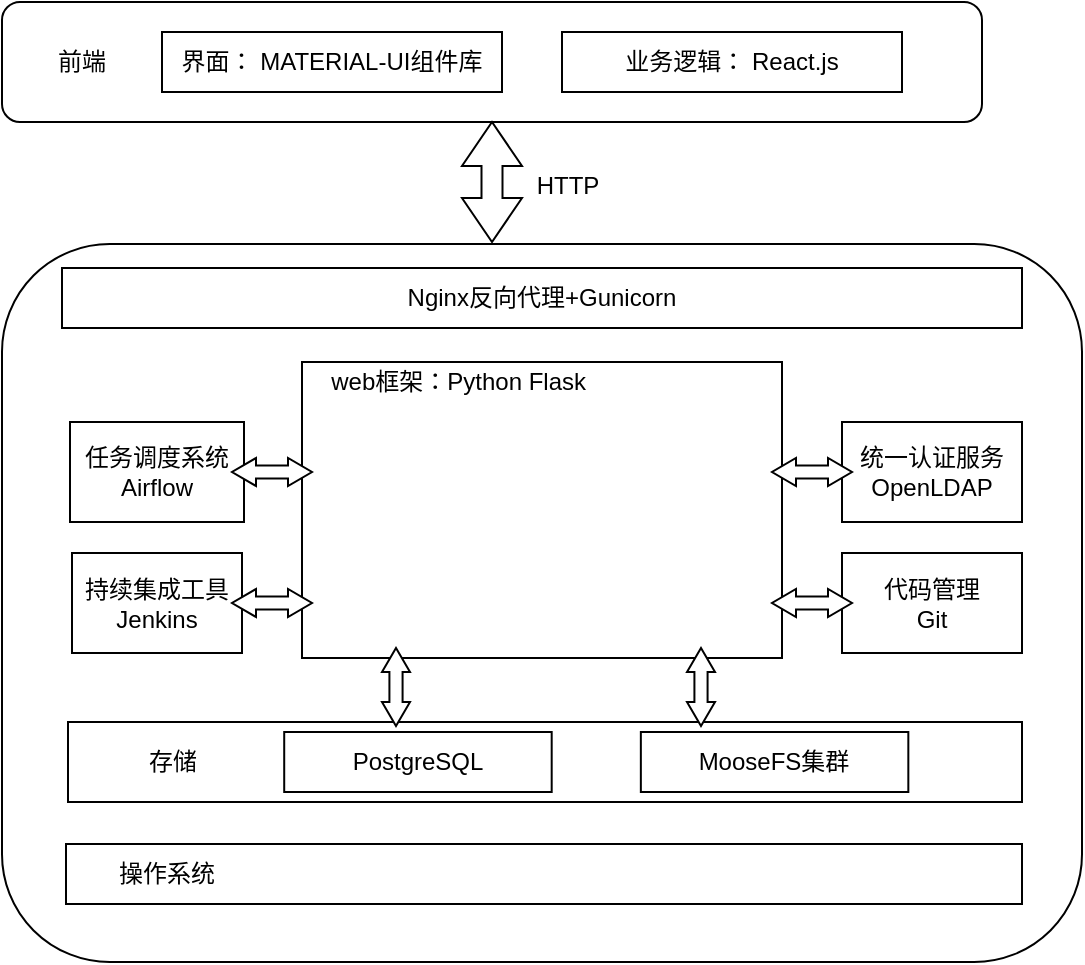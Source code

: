 <mxfile version="14.6.6" type="github">
  <diagram id="vNM15qeYT9EExKCgJNkL" name="第 1 页">
    <mxGraphModel dx="782" dy="381" grid="1" gridSize="10" guides="1" tooltips="1" connect="1" arrows="1" fold="1" page="1" pageScale="1" pageWidth="827" pageHeight="1169" math="0" shadow="0">
      <root>
        <mxCell id="0" />
        <mxCell id="1" parent="0" />
        <mxCell id="6xyBLph1M2rWBh-eGpku-1" value="" style="rounded=1;whiteSpace=wrap;html=1;" vertex="1" parent="1">
          <mxGeometry x="100" y="70" width="490" height="60" as="geometry" />
        </mxCell>
        <mxCell id="6xyBLph1M2rWBh-eGpku-2" value="前端" style="text;html=1;strokeColor=none;fillColor=none;align=center;verticalAlign=middle;whiteSpace=wrap;rounded=0;" vertex="1" parent="1">
          <mxGeometry x="120" y="90" width="40" height="20" as="geometry" />
        </mxCell>
        <mxCell id="6xyBLph1M2rWBh-eGpku-3" value="界面： MATERIAL-UI组件库" style="rounded=0;whiteSpace=wrap;html=1;" vertex="1" parent="1">
          <mxGeometry x="180" y="85" width="170" height="30" as="geometry" />
        </mxCell>
        <mxCell id="6xyBLph1M2rWBh-eGpku-4" value="业务逻辑： React.js" style="rounded=0;whiteSpace=wrap;html=1;" vertex="1" parent="1">
          <mxGeometry x="380" y="85" width="170" height="30" as="geometry" />
        </mxCell>
        <mxCell id="6xyBLph1M2rWBh-eGpku-7" value="" style="html=1;shadow=0;dashed=0;align=center;verticalAlign=middle;shape=mxgraph.arrows2.twoWayArrow;dy=0.65;dx=22;rotation=90;" vertex="1" parent="1">
          <mxGeometry x="315" y="145" width="60" height="30" as="geometry" />
        </mxCell>
        <mxCell id="6xyBLph1M2rWBh-eGpku-8" value="HTTP" style="text;html=1;strokeColor=none;fillColor=none;align=center;verticalAlign=middle;whiteSpace=wrap;rounded=0;" vertex="1" parent="1">
          <mxGeometry x="363" y="152" width="40" height="20" as="geometry" />
        </mxCell>
        <mxCell id="6xyBLph1M2rWBh-eGpku-9" value="" style="rounded=1;whiteSpace=wrap;html=1;" vertex="1" parent="1">
          <mxGeometry x="100" y="191" width="540" height="359" as="geometry" />
        </mxCell>
        <mxCell id="6xyBLph1M2rWBh-eGpku-10" value="Nginx反向代理+Gunicorn" style="rounded=0;whiteSpace=wrap;html=1;" vertex="1" parent="1">
          <mxGeometry x="130" y="203" width="480" height="30" as="geometry" />
        </mxCell>
        <mxCell id="6xyBLph1M2rWBh-eGpku-11" value="" style="rounded=0;whiteSpace=wrap;html=1;" vertex="1" parent="1">
          <mxGeometry x="250" y="250" width="240" height="148" as="geometry" />
        </mxCell>
        <mxCell id="6xyBLph1M2rWBh-eGpku-16" value="web框架：Python Flask&amp;nbsp;" style="text;html=1;strokeColor=none;fillColor=none;align=center;verticalAlign=middle;whiteSpace=wrap;rounded=0;" vertex="1" parent="1">
          <mxGeometry x="260" y="250" width="140" height="20" as="geometry" />
        </mxCell>
        <mxCell id="6xyBLph1M2rWBh-eGpku-17" value="" style="rounded=0;whiteSpace=wrap;html=1;" vertex="1" parent="1">
          <mxGeometry x="132" y="491" width="478" height="30" as="geometry" />
        </mxCell>
        <mxCell id="6xyBLph1M2rWBh-eGpku-21" value="" style="group" vertex="1" connectable="0" parent="1">
          <mxGeometry x="133" y="430" width="477" height="40" as="geometry" />
        </mxCell>
        <mxCell id="6xyBLph1M2rWBh-eGpku-12" value="" style="rounded=0;whiteSpace=wrap;html=1;" vertex="1" parent="6xyBLph1M2rWBh-eGpku-21">
          <mxGeometry width="477.0" height="40" as="geometry" />
        </mxCell>
        <mxCell id="6xyBLph1M2rWBh-eGpku-13" value="PostgreSQL" style="rounded=0;whiteSpace=wrap;html=1;" vertex="1" parent="6xyBLph1M2rWBh-eGpku-21">
          <mxGeometry x="108.105" y="5" width="133.738" height="30" as="geometry" />
        </mxCell>
        <mxCell id="6xyBLph1M2rWBh-eGpku-14" value="存储" style="text;html=1;strokeColor=none;fillColor=none;align=center;verticalAlign=middle;whiteSpace=wrap;rounded=0;" vertex="1" parent="6xyBLph1M2rWBh-eGpku-21">
          <mxGeometry x="18.946" y="10" width="66.869" height="20" as="geometry" />
        </mxCell>
        <mxCell id="6xyBLph1M2rWBh-eGpku-15" value="MooseFS集群" style="rounded=0;whiteSpace=wrap;html=1;" vertex="1" parent="6xyBLph1M2rWBh-eGpku-21">
          <mxGeometry x="286.423" y="5" width="133.738" height="30" as="geometry" />
        </mxCell>
        <mxCell id="6xyBLph1M2rWBh-eGpku-25" value="" style="html=1;shadow=0;dashed=0;align=center;verticalAlign=middle;shape=mxgraph.arrows2.twoWayArrow;dy=0.53;dx=12;rotation=90;" vertex="1" parent="1">
          <mxGeometry x="277.5" y="405.5" width="39" height="14" as="geometry" />
        </mxCell>
        <mxCell id="6xyBLph1M2rWBh-eGpku-26" value="" style="html=1;shadow=0;dashed=0;align=center;verticalAlign=middle;shape=mxgraph.arrows2.twoWayArrow;dy=0.53;dx=12;rotation=90;" vertex="1" parent="1">
          <mxGeometry x="430" y="405.5" width="39" height="14" as="geometry" />
        </mxCell>
        <mxCell id="6xyBLph1M2rWBh-eGpku-27" value="任务调度系统&lt;br&gt;Airflow" style="rounded=0;whiteSpace=wrap;html=1;" vertex="1" parent="1">
          <mxGeometry x="134" y="280" width="87" height="50" as="geometry" />
        </mxCell>
        <mxCell id="6xyBLph1M2rWBh-eGpku-28" value="持续集成工具&lt;br&gt;Jenkins" style="rounded=0;whiteSpace=wrap;html=1;" vertex="1" parent="1">
          <mxGeometry x="135" y="345.5" width="85" height="50" as="geometry" />
        </mxCell>
        <mxCell id="6xyBLph1M2rWBh-eGpku-29" value="操作系统" style="text;html=1;strokeColor=none;fillColor=none;align=center;verticalAlign=middle;whiteSpace=wrap;rounded=0;" vertex="1" parent="1">
          <mxGeometry x="155" y="496" width="55" height="20" as="geometry" />
        </mxCell>
        <mxCell id="6xyBLph1M2rWBh-eGpku-31" value="" style="html=1;shadow=0;dashed=0;align=center;verticalAlign=middle;shape=mxgraph.arrows2.twoWayArrow;dy=0.53;dx=12;rotation=0;" vertex="1" parent="1">
          <mxGeometry x="215" y="363.5" width="40" height="14" as="geometry" />
        </mxCell>
        <mxCell id="6xyBLph1M2rWBh-eGpku-32" value="统一认证服务&lt;br&gt;OpenLDAP" style="rounded=0;whiteSpace=wrap;html=1;" vertex="1" parent="1">
          <mxGeometry x="520" y="280" width="90" height="50" as="geometry" />
        </mxCell>
        <mxCell id="6xyBLph1M2rWBh-eGpku-33" value="代码管理&lt;br&gt;Git" style="rounded=0;whiteSpace=wrap;html=1;" vertex="1" parent="1">
          <mxGeometry x="520" y="345.5" width="90" height="50" as="geometry" />
        </mxCell>
        <mxCell id="6xyBLph1M2rWBh-eGpku-30" value="" style="html=1;shadow=0;dashed=0;align=center;verticalAlign=middle;shape=mxgraph.arrows2.twoWayArrow;dy=0.53;dx=12;rotation=0;" vertex="1" parent="1">
          <mxGeometry x="485" y="298" width="40" height="14" as="geometry" />
        </mxCell>
        <mxCell id="6xyBLph1M2rWBh-eGpku-34" value="" style="html=1;shadow=0;dashed=0;align=center;verticalAlign=middle;shape=mxgraph.arrows2.twoWayArrow;dy=0.53;dx=12;rotation=0;" vertex="1" parent="1">
          <mxGeometry x="485" y="363.5" width="40" height="14" as="geometry" />
        </mxCell>
        <mxCell id="6xyBLph1M2rWBh-eGpku-35" value="" style="html=1;shadow=0;dashed=0;align=center;verticalAlign=middle;shape=mxgraph.arrows2.twoWayArrow;dy=0.53;dx=12;rotation=0;" vertex="1" parent="1">
          <mxGeometry x="215" y="298" width="40" height="14" as="geometry" />
        </mxCell>
      </root>
    </mxGraphModel>
  </diagram>
</mxfile>
